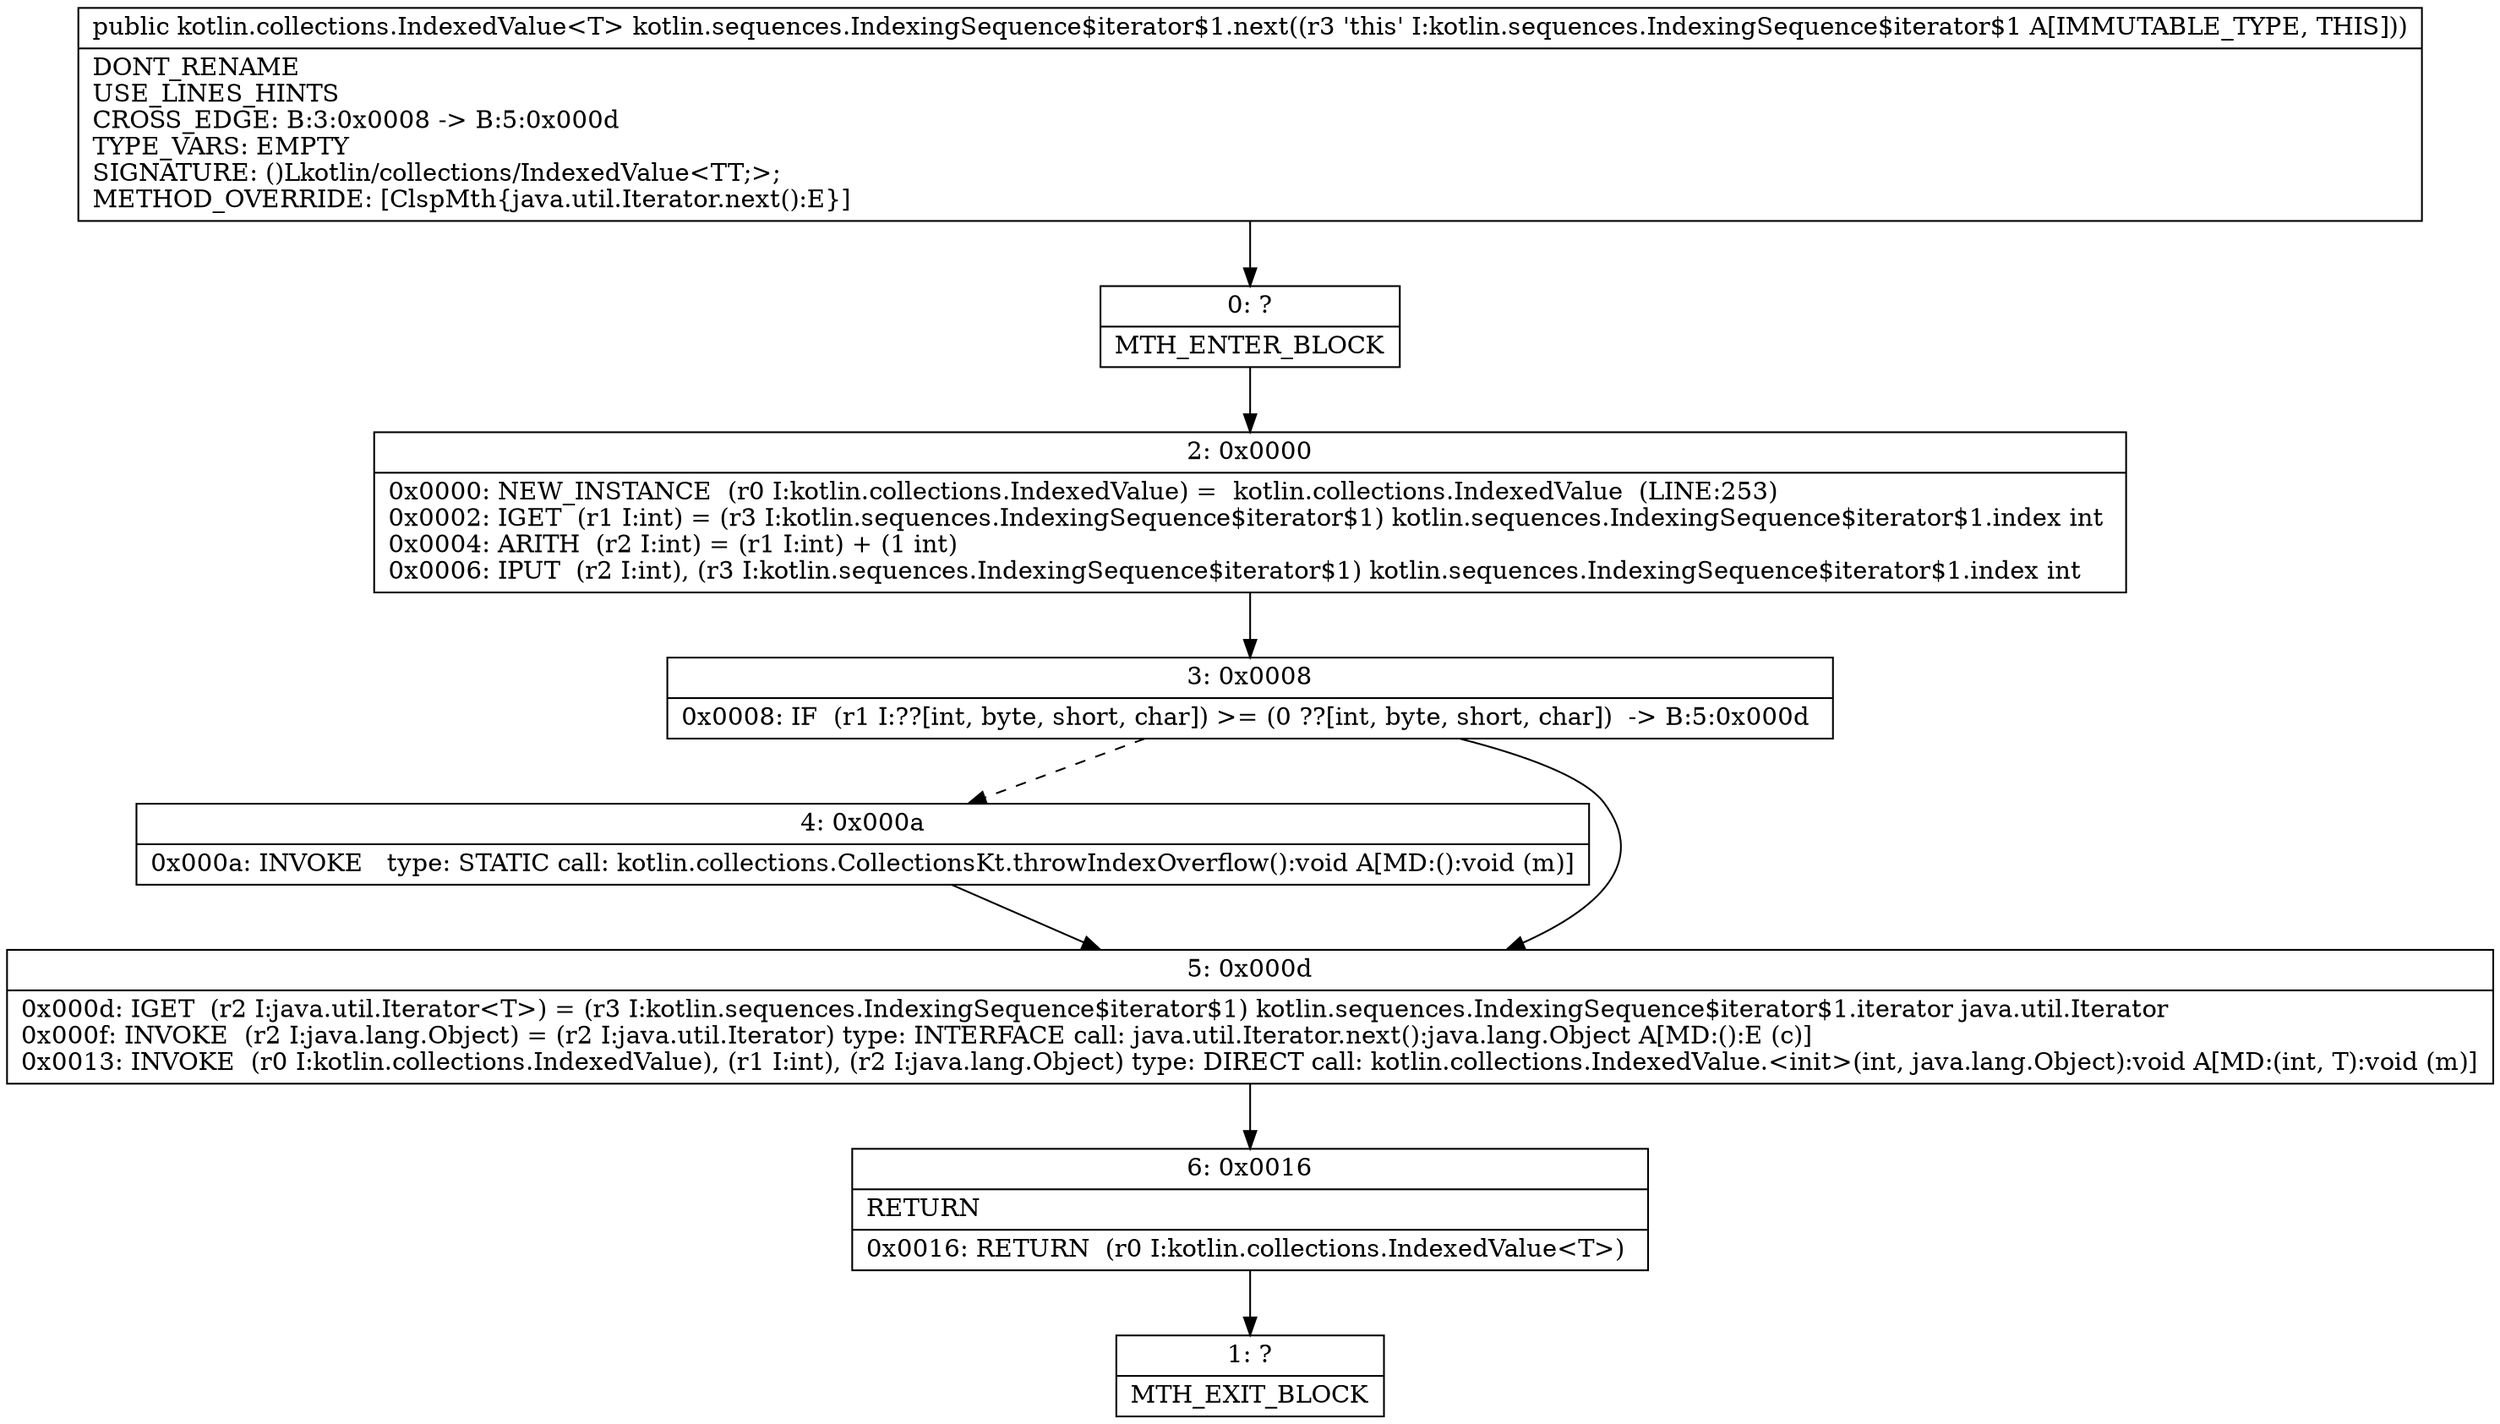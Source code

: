 digraph "CFG forkotlin.sequences.IndexingSequence$iterator$1.next()Lkotlin\/collections\/IndexedValue;" {
Node_0 [shape=record,label="{0\:\ ?|MTH_ENTER_BLOCK\l}"];
Node_2 [shape=record,label="{2\:\ 0x0000|0x0000: NEW_INSTANCE  (r0 I:kotlin.collections.IndexedValue) =  kotlin.collections.IndexedValue  (LINE:253)\l0x0002: IGET  (r1 I:int) = (r3 I:kotlin.sequences.IndexingSequence$iterator$1) kotlin.sequences.IndexingSequence$iterator$1.index int \l0x0004: ARITH  (r2 I:int) = (r1 I:int) + (1 int) \l0x0006: IPUT  (r2 I:int), (r3 I:kotlin.sequences.IndexingSequence$iterator$1) kotlin.sequences.IndexingSequence$iterator$1.index int \l}"];
Node_3 [shape=record,label="{3\:\ 0x0008|0x0008: IF  (r1 I:??[int, byte, short, char]) \>= (0 ??[int, byte, short, char])  \-\> B:5:0x000d \l}"];
Node_4 [shape=record,label="{4\:\ 0x000a|0x000a: INVOKE   type: STATIC call: kotlin.collections.CollectionsKt.throwIndexOverflow():void A[MD:():void (m)]\l}"];
Node_5 [shape=record,label="{5\:\ 0x000d|0x000d: IGET  (r2 I:java.util.Iterator\<T\>) = (r3 I:kotlin.sequences.IndexingSequence$iterator$1) kotlin.sequences.IndexingSequence$iterator$1.iterator java.util.Iterator \l0x000f: INVOKE  (r2 I:java.lang.Object) = (r2 I:java.util.Iterator) type: INTERFACE call: java.util.Iterator.next():java.lang.Object A[MD:():E (c)]\l0x0013: INVOKE  (r0 I:kotlin.collections.IndexedValue), (r1 I:int), (r2 I:java.lang.Object) type: DIRECT call: kotlin.collections.IndexedValue.\<init\>(int, java.lang.Object):void A[MD:(int, T):void (m)]\l}"];
Node_6 [shape=record,label="{6\:\ 0x0016|RETURN\l|0x0016: RETURN  (r0 I:kotlin.collections.IndexedValue\<T\>) \l}"];
Node_1 [shape=record,label="{1\:\ ?|MTH_EXIT_BLOCK\l}"];
MethodNode[shape=record,label="{public kotlin.collections.IndexedValue\<T\> kotlin.sequences.IndexingSequence$iterator$1.next((r3 'this' I:kotlin.sequences.IndexingSequence$iterator$1 A[IMMUTABLE_TYPE, THIS]))  | DONT_RENAME\lUSE_LINES_HINTS\lCROSS_EDGE: B:3:0x0008 \-\> B:5:0x000d\lTYPE_VARS: EMPTY\lSIGNATURE: ()Lkotlin\/collections\/IndexedValue\<TT;\>;\lMETHOD_OVERRIDE: [ClspMth\{java.util.Iterator.next():E\}]\l}"];
MethodNode -> Node_0;Node_0 -> Node_2;
Node_2 -> Node_3;
Node_3 -> Node_4[style=dashed];
Node_3 -> Node_5;
Node_4 -> Node_5;
Node_5 -> Node_6;
Node_6 -> Node_1;
}

